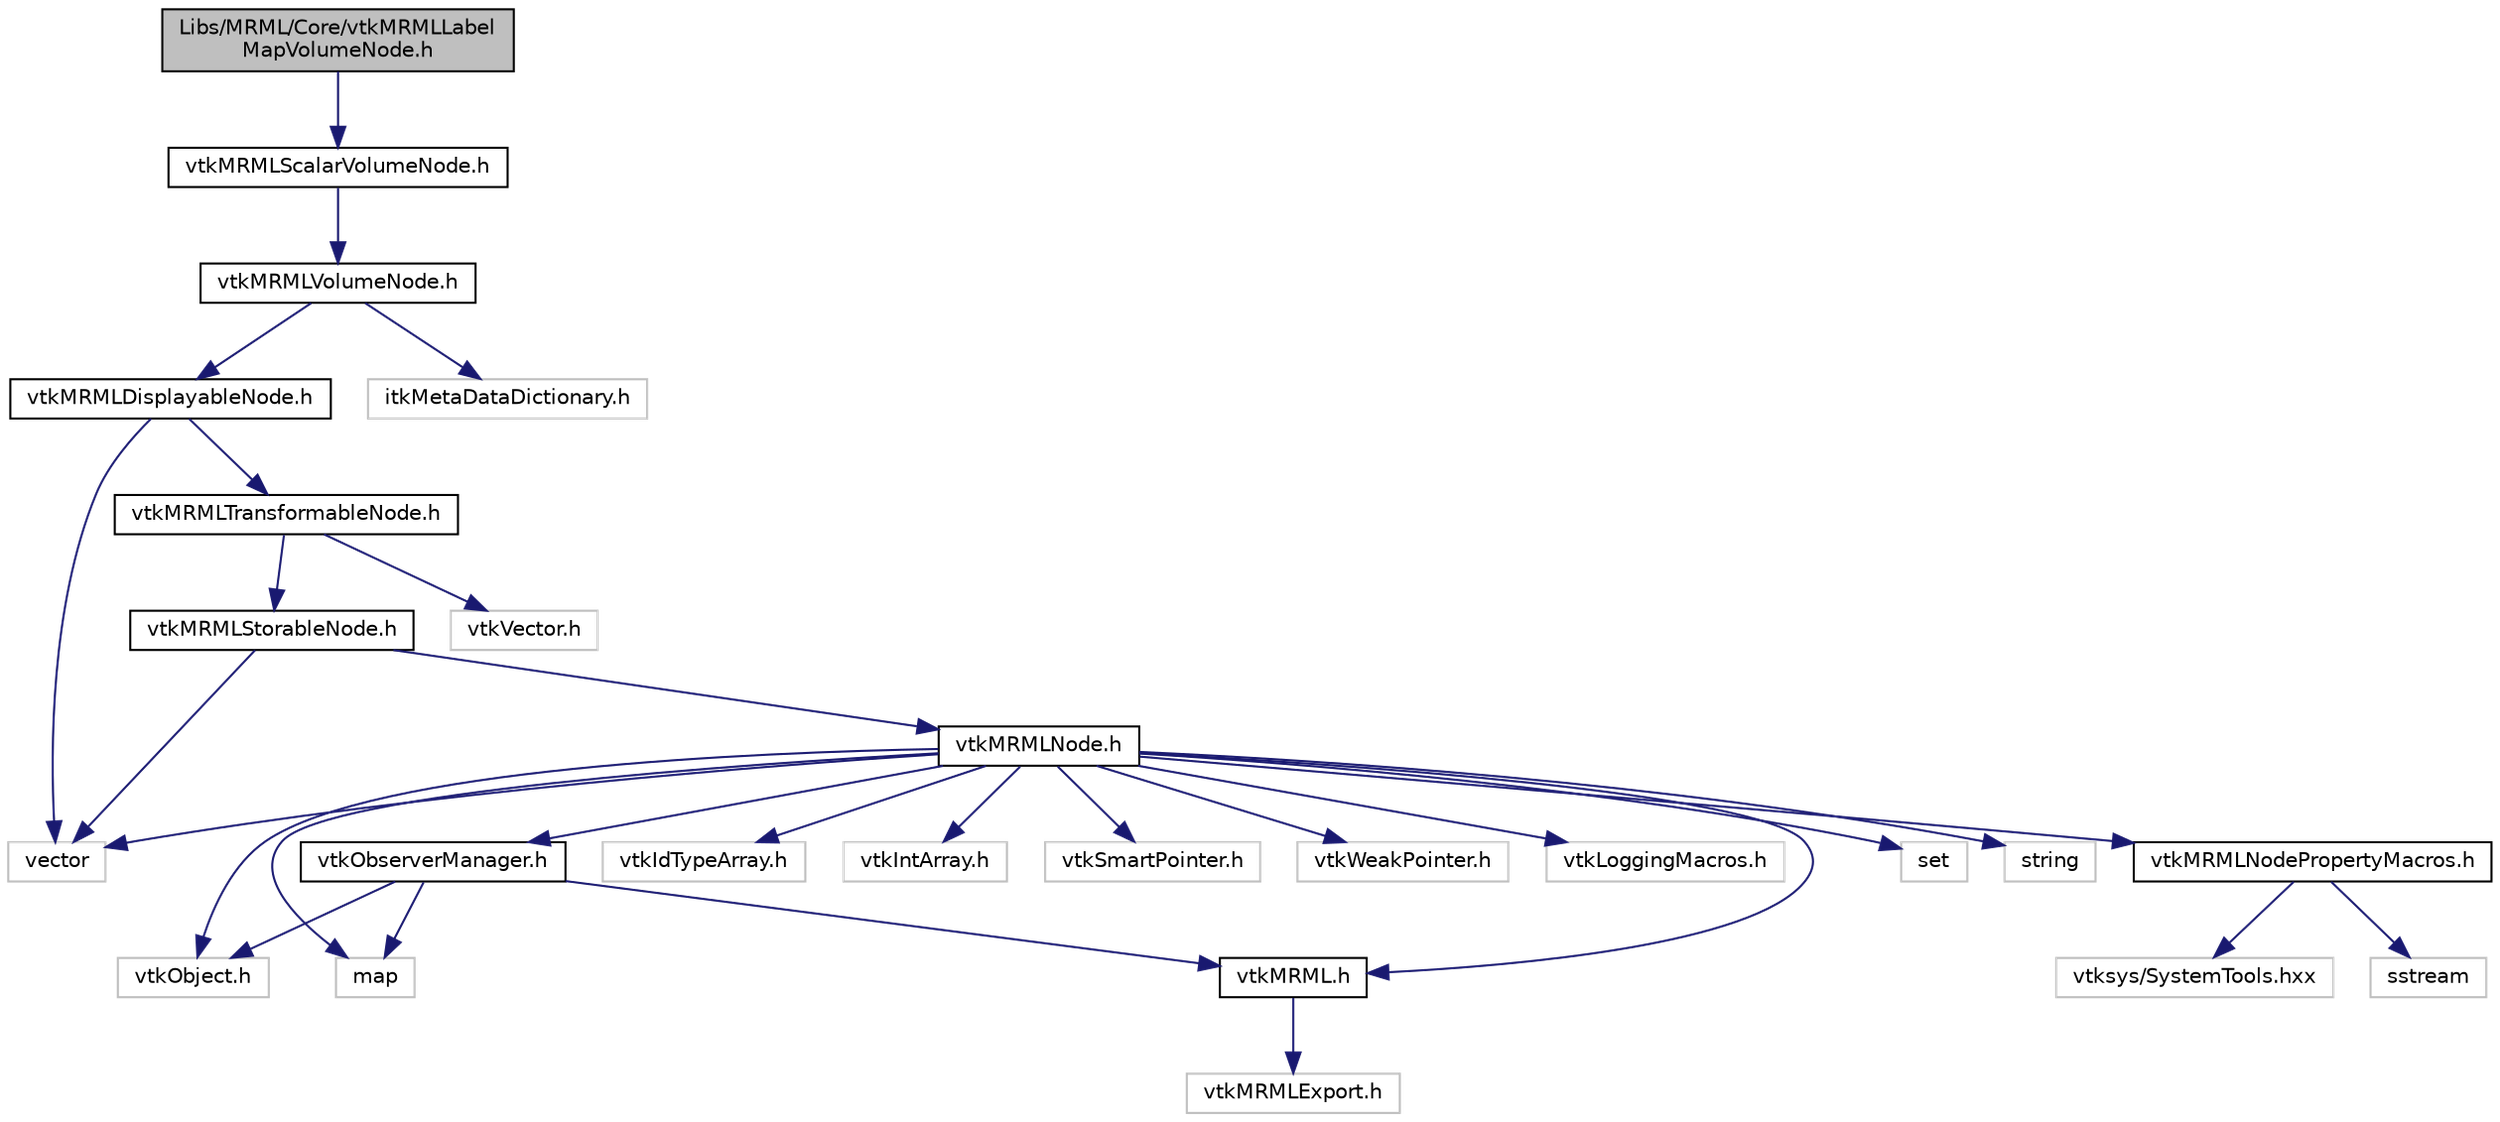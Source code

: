 digraph "Libs/MRML/Core/vtkMRMLLabelMapVolumeNode.h"
{
  bgcolor="transparent";
  edge [fontname="Helvetica",fontsize="10",labelfontname="Helvetica",labelfontsize="10"];
  node [fontname="Helvetica",fontsize="10",shape=record];
  Node0 [label="Libs/MRML/Core/vtkMRMLLabel\lMapVolumeNode.h",height=0.2,width=0.4,color="black", fillcolor="grey75", style="filled", fontcolor="black"];
  Node0 -> Node1 [color="midnightblue",fontsize="10",style="solid",fontname="Helvetica"];
  Node1 [label="vtkMRMLScalarVolumeNode.h",height=0.2,width=0.4,color="black",URL="$vtkMRMLScalarVolumeNode_8h.html"];
  Node1 -> Node2 [color="midnightblue",fontsize="10",style="solid",fontname="Helvetica"];
  Node2 [label="vtkMRMLVolumeNode.h",height=0.2,width=0.4,color="black",URL="$vtkMRMLVolumeNode_8h.html"];
  Node2 -> Node3 [color="midnightblue",fontsize="10",style="solid",fontname="Helvetica"];
  Node3 [label="vtkMRMLDisplayableNode.h",height=0.2,width=0.4,color="black",URL="$vtkMRMLDisplayableNode_8h.html"];
  Node3 -> Node4 [color="midnightblue",fontsize="10",style="solid",fontname="Helvetica"];
  Node4 [label="vtkMRMLTransformableNode.h",height=0.2,width=0.4,color="black",URL="$vtkMRMLTransformableNode_8h.html"];
  Node4 -> Node5 [color="midnightblue",fontsize="10",style="solid",fontname="Helvetica"];
  Node5 [label="vtkMRMLStorableNode.h",height=0.2,width=0.4,color="black",URL="$vtkMRMLStorableNode_8h.html"];
  Node5 -> Node6 [color="midnightblue",fontsize="10",style="solid",fontname="Helvetica"];
  Node6 [label="vtkMRMLNode.h",height=0.2,width=0.4,color="black",URL="$vtkMRMLNode_8h.html"];
  Node6 -> Node7 [color="midnightblue",fontsize="10",style="solid",fontname="Helvetica"];
  Node7 [label="vtkMRML.h",height=0.2,width=0.4,color="black",URL="$vtkMRML_8h.html"];
  Node7 -> Node8 [color="midnightblue",fontsize="10",style="solid",fontname="Helvetica"];
  Node8 [label="vtkMRMLExport.h",height=0.2,width=0.4,color="grey75"];
  Node6 -> Node9 [color="midnightblue",fontsize="10",style="solid",fontname="Helvetica"];
  Node9 [label="vtkObserverManager.h",height=0.2,width=0.4,color="black",URL="$vtkObserverManager_8h.html"];
  Node9 -> Node7 [color="midnightblue",fontsize="10",style="solid",fontname="Helvetica"];
  Node9 -> Node10 [color="midnightblue",fontsize="10",style="solid",fontname="Helvetica"];
  Node10 [label="vtkObject.h",height=0.2,width=0.4,color="grey75"];
  Node9 -> Node11 [color="midnightblue",fontsize="10",style="solid",fontname="Helvetica"];
  Node11 [label="map",height=0.2,width=0.4,color="grey75"];
  Node6 -> Node12 [color="midnightblue",fontsize="10",style="solid",fontname="Helvetica"];
  Node12 [label="vtkIdTypeArray.h",height=0.2,width=0.4,color="grey75"];
  Node6 -> Node13 [color="midnightblue",fontsize="10",style="solid",fontname="Helvetica"];
  Node13 [label="vtkIntArray.h",height=0.2,width=0.4,color="grey75"];
  Node6 -> Node10 [color="midnightblue",fontsize="10",style="solid",fontname="Helvetica"];
  Node6 -> Node14 [color="midnightblue",fontsize="10",style="solid",fontname="Helvetica"];
  Node14 [label="vtkSmartPointer.h",height=0.2,width=0.4,color="grey75"];
  Node6 -> Node15 [color="midnightblue",fontsize="10",style="solid",fontname="Helvetica"];
  Node15 [label="vtkWeakPointer.h",height=0.2,width=0.4,color="grey75"];
  Node6 -> Node16 [color="midnightblue",fontsize="10",style="solid",fontname="Helvetica"];
  Node16 [label="vtkLoggingMacros.h",height=0.2,width=0.4,color="grey75"];
  Node6 -> Node17 [color="midnightblue",fontsize="10",style="solid",fontname="Helvetica"];
  Node17 [label="vtkMRMLNodePropertyMacros.h",height=0.2,width=0.4,color="black",URL="$vtkMRMLNodePropertyMacros_8h.html"];
  Node17 -> Node18 [color="midnightblue",fontsize="10",style="solid",fontname="Helvetica"];
  Node18 [label="sstream",height=0.2,width=0.4,color="grey75"];
  Node17 -> Node19 [color="midnightblue",fontsize="10",style="solid",fontname="Helvetica"];
  Node19 [label="vtksys/SystemTools.hxx",height=0.2,width=0.4,color="grey75"];
  Node6 -> Node11 [color="midnightblue",fontsize="10",style="solid",fontname="Helvetica"];
  Node6 -> Node20 [color="midnightblue",fontsize="10",style="solid",fontname="Helvetica"];
  Node20 [label="set",height=0.2,width=0.4,color="grey75"];
  Node6 -> Node21 [color="midnightblue",fontsize="10",style="solid",fontname="Helvetica"];
  Node21 [label="string",height=0.2,width=0.4,color="grey75"];
  Node6 -> Node22 [color="midnightblue",fontsize="10",style="solid",fontname="Helvetica"];
  Node22 [label="vector",height=0.2,width=0.4,color="grey75"];
  Node5 -> Node22 [color="midnightblue",fontsize="10",style="solid",fontname="Helvetica"];
  Node4 -> Node23 [color="midnightblue",fontsize="10",style="solid",fontname="Helvetica"];
  Node23 [label="vtkVector.h",height=0.2,width=0.4,color="grey75"];
  Node3 -> Node22 [color="midnightblue",fontsize="10",style="solid",fontname="Helvetica"];
  Node2 -> Node24 [color="midnightblue",fontsize="10",style="solid",fontname="Helvetica"];
  Node24 [label="itkMetaDataDictionary.h",height=0.2,width=0.4,color="grey75"];
}
